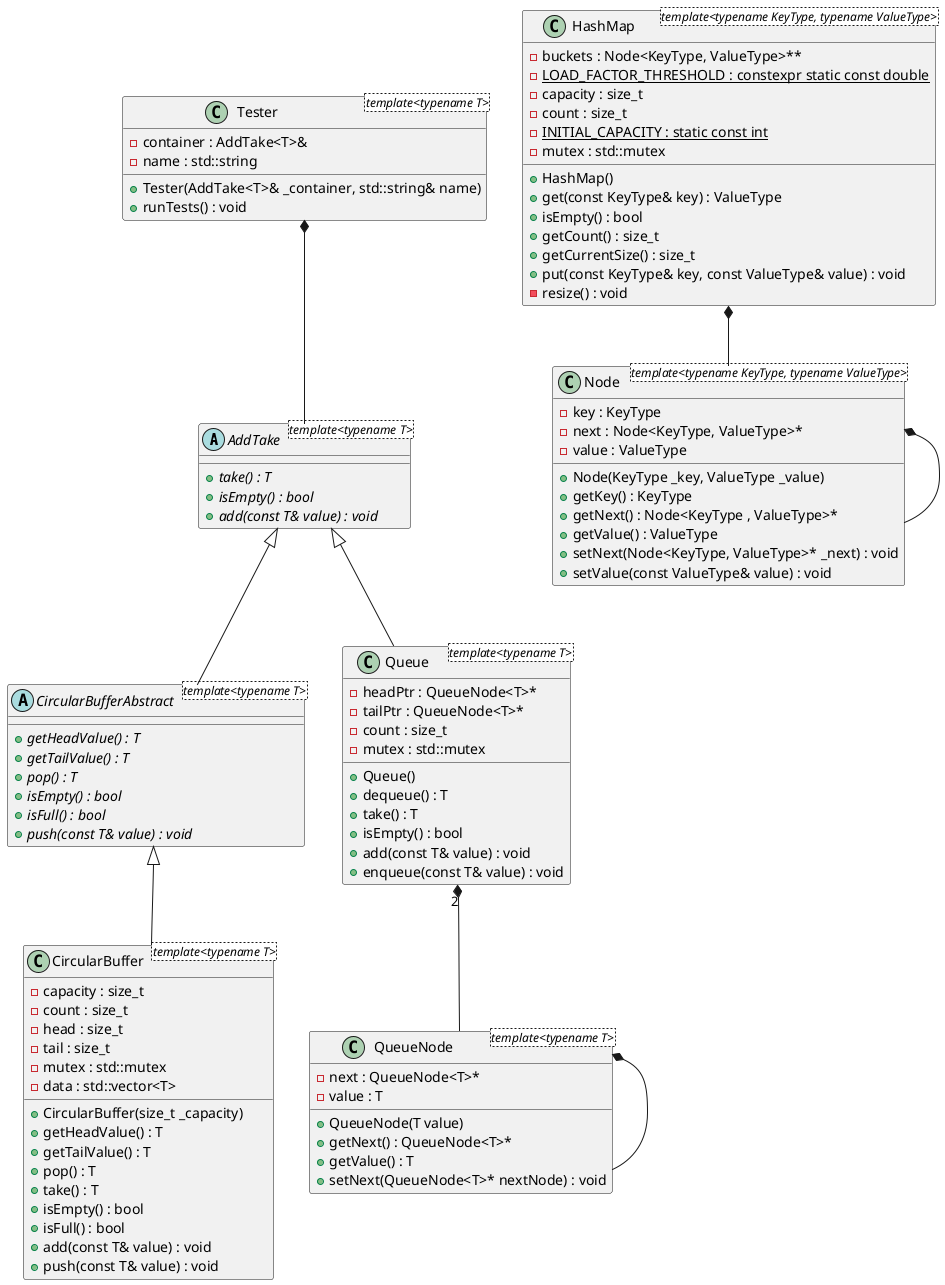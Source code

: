 @startuml





/' Objects '/

abstract class AddTake <template<typename T>> {
	+{abstract} take() : T
	+{abstract} isEmpty() : bool
	+{abstract} add(const T& value) : void
}


class CircularBuffer <template<typename T>> {
	+CircularBuffer(size_t _capacity)
	+getHeadValue() : T
	+getTailValue() : T
	+pop() : T
	+take() : T
	+isEmpty() : bool
	+isFull() : bool
	-capacity : size_t
	-count : size_t
	-head : size_t
	-tail : size_t
	-mutex : std::mutex
	-data : std::vector<T>
	+add(const T& value) : void
	+push(const T& value) : void
}


abstract class CircularBufferAbstract <template<typename T>> {
	+{abstract} getHeadValue() : T
	+{abstract} getTailValue() : T
	+{abstract} pop() : T
	+{abstract} isEmpty() : bool
	+{abstract} isFull() : bool
	+{abstract} push(const T& value) : void
}


class HashMap <template<typename KeyType, typename ValueType>> {
	+HashMap()
	-buckets : Node<KeyType, ValueType>**
	+get(const KeyType& key) : ValueType
	+isEmpty() : bool
	-{static} LOAD_FACTOR_THRESHOLD : constexpr static const double
	-capacity : size_t
	-count : size_t
	+getCount() : size_t
	+getCurrentSize() : size_t
	-{static} INITIAL_CAPACITY : static const int
	-mutex : std::mutex
	+put(const KeyType& key, const ValueType& value) : void
	-resize() : void
}


class Node <template<typename KeyType, typename ValueType>> {
	+Node(KeyType _key, ValueType _value)
	+getKey() : KeyType
	-key : KeyType
	+getNext() : Node<KeyType , ValueType>*
	-next : Node<KeyType, ValueType>*
	+getValue() : ValueType
	-value : ValueType
	+setNext(Node<KeyType, ValueType>* _next) : void
	+setValue(const ValueType& value) : void
}


class Queue <template<typename T>> {
	+Queue()
	-headPtr : QueueNode<T>*
	-tailPtr : QueueNode<T>*
	+dequeue() : T
	+take() : T
	+isEmpty() : bool
	-count : size_t
	-mutex : std::mutex
	+add(const T& value) : void
	+enqueue(const T& value) : void
}


class QueueNode <template<typename T>> {
	+QueueNode(T value)
	+getNext() : QueueNode<T>*
	-next : QueueNode<T>*
	+getValue() : T
	-value : T
	+setNext(QueueNode<T>* nextNode) : void
}


class Tester <template<typename T>> {
	+Tester(AddTake<T>& _container, std::string& name)
	-container : AddTake<T>&
	-name : std::string
	+runTests() : void
}





/' Inheritance relationships '/

.AddTake <|-- .CircularBufferAbstract


.AddTake <|-- .Queue


.CircularBufferAbstract <|-- .CircularBuffer





/' Aggregation relationships '/

.HashMap *-- .Node


.Node *-- .Node


.Queue "2" *-- .QueueNode


.QueueNode *-- .QueueNode


.Tester *-- .AddTake






/' Nested objects '/



@enduml
